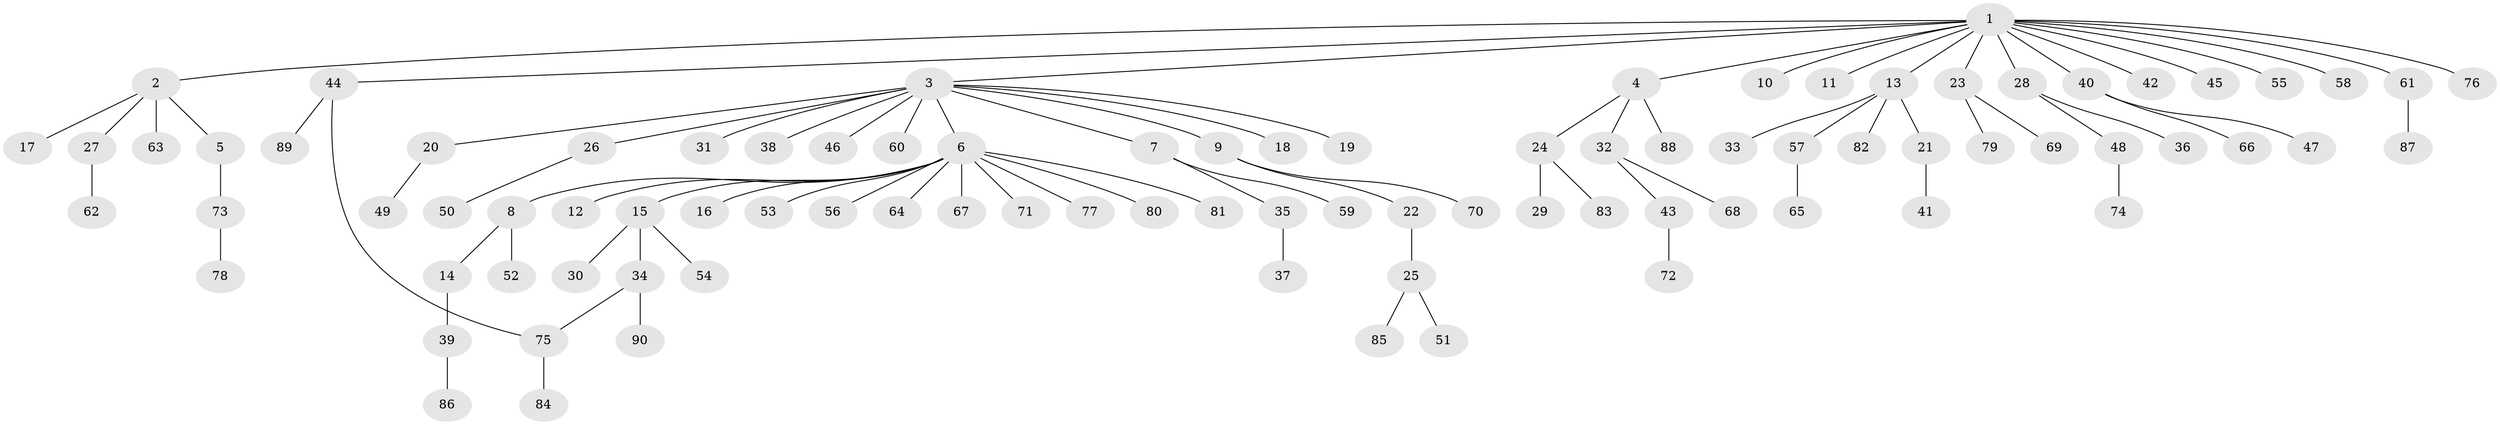 // coarse degree distribution, {15: 0.017241379310344827, 3: 0.05172413793103448, 11: 0.017241379310344827, 2: 0.2413793103448276, 12: 0.017241379310344827, 1: 0.6379310344827587, 4: 0.017241379310344827}
// Generated by graph-tools (version 1.1) at 2025/50/03/04/25 22:50:11]
// undirected, 90 vertices, 90 edges
graph export_dot {
  node [color=gray90,style=filled];
  1;
  2;
  3;
  4;
  5;
  6;
  7;
  8;
  9;
  10;
  11;
  12;
  13;
  14;
  15;
  16;
  17;
  18;
  19;
  20;
  21;
  22;
  23;
  24;
  25;
  26;
  27;
  28;
  29;
  30;
  31;
  32;
  33;
  34;
  35;
  36;
  37;
  38;
  39;
  40;
  41;
  42;
  43;
  44;
  45;
  46;
  47;
  48;
  49;
  50;
  51;
  52;
  53;
  54;
  55;
  56;
  57;
  58;
  59;
  60;
  61;
  62;
  63;
  64;
  65;
  66;
  67;
  68;
  69;
  70;
  71;
  72;
  73;
  74;
  75;
  76;
  77;
  78;
  79;
  80;
  81;
  82;
  83;
  84;
  85;
  86;
  87;
  88;
  89;
  90;
  1 -- 2;
  1 -- 3;
  1 -- 4;
  1 -- 10;
  1 -- 11;
  1 -- 13;
  1 -- 23;
  1 -- 28;
  1 -- 40;
  1 -- 42;
  1 -- 44;
  1 -- 45;
  1 -- 55;
  1 -- 58;
  1 -- 61;
  1 -- 76;
  2 -- 5;
  2 -- 17;
  2 -- 27;
  2 -- 63;
  3 -- 6;
  3 -- 7;
  3 -- 9;
  3 -- 18;
  3 -- 19;
  3 -- 20;
  3 -- 26;
  3 -- 31;
  3 -- 38;
  3 -- 46;
  3 -- 60;
  4 -- 24;
  4 -- 32;
  4 -- 88;
  5 -- 73;
  6 -- 8;
  6 -- 12;
  6 -- 15;
  6 -- 16;
  6 -- 53;
  6 -- 56;
  6 -- 64;
  6 -- 67;
  6 -- 71;
  6 -- 77;
  6 -- 80;
  6 -- 81;
  7 -- 35;
  7 -- 59;
  8 -- 14;
  8 -- 52;
  9 -- 22;
  9 -- 70;
  13 -- 21;
  13 -- 33;
  13 -- 57;
  13 -- 82;
  14 -- 39;
  15 -- 30;
  15 -- 34;
  15 -- 54;
  20 -- 49;
  21 -- 41;
  22 -- 25;
  23 -- 69;
  23 -- 79;
  24 -- 29;
  24 -- 83;
  25 -- 51;
  25 -- 85;
  26 -- 50;
  27 -- 62;
  28 -- 36;
  28 -- 48;
  32 -- 43;
  32 -- 68;
  34 -- 75;
  34 -- 90;
  35 -- 37;
  39 -- 86;
  40 -- 47;
  40 -- 66;
  43 -- 72;
  44 -- 75;
  44 -- 89;
  48 -- 74;
  57 -- 65;
  61 -- 87;
  73 -- 78;
  75 -- 84;
}
